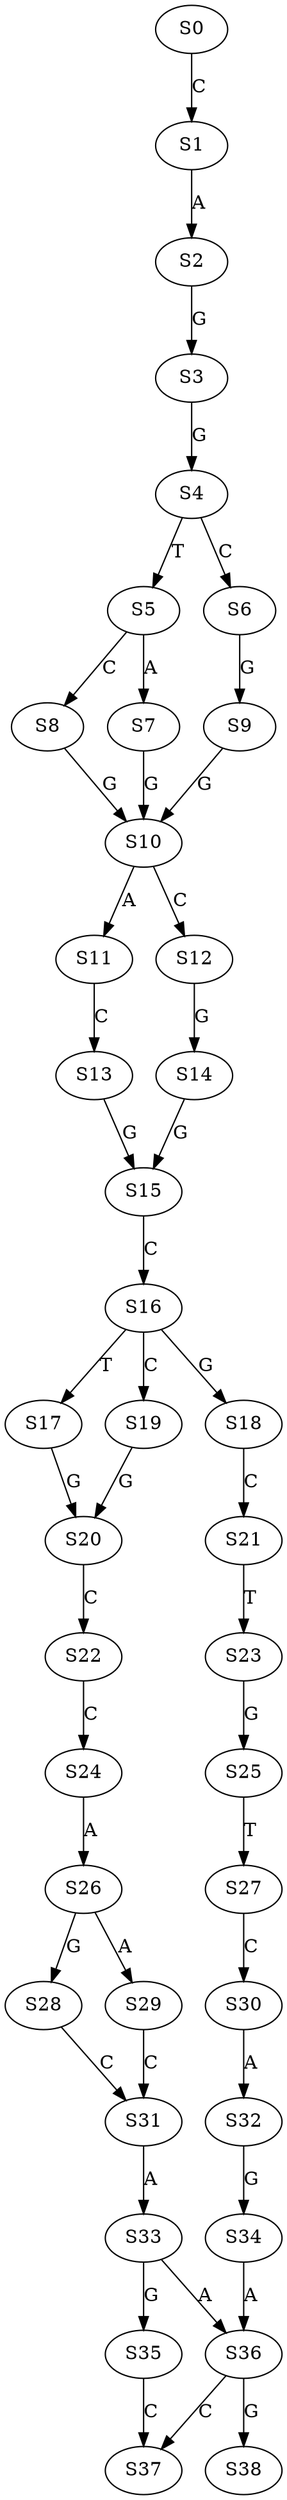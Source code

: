 strict digraph  {
	S0 -> S1 [ label = C ];
	S1 -> S2 [ label = A ];
	S2 -> S3 [ label = G ];
	S3 -> S4 [ label = G ];
	S4 -> S5 [ label = T ];
	S4 -> S6 [ label = C ];
	S5 -> S7 [ label = A ];
	S5 -> S8 [ label = C ];
	S6 -> S9 [ label = G ];
	S7 -> S10 [ label = G ];
	S8 -> S10 [ label = G ];
	S9 -> S10 [ label = G ];
	S10 -> S11 [ label = A ];
	S10 -> S12 [ label = C ];
	S11 -> S13 [ label = C ];
	S12 -> S14 [ label = G ];
	S13 -> S15 [ label = G ];
	S14 -> S15 [ label = G ];
	S15 -> S16 [ label = C ];
	S16 -> S17 [ label = T ];
	S16 -> S18 [ label = G ];
	S16 -> S19 [ label = C ];
	S17 -> S20 [ label = G ];
	S18 -> S21 [ label = C ];
	S19 -> S20 [ label = G ];
	S20 -> S22 [ label = C ];
	S21 -> S23 [ label = T ];
	S22 -> S24 [ label = C ];
	S23 -> S25 [ label = G ];
	S24 -> S26 [ label = A ];
	S25 -> S27 [ label = T ];
	S26 -> S28 [ label = G ];
	S26 -> S29 [ label = A ];
	S27 -> S30 [ label = C ];
	S28 -> S31 [ label = C ];
	S29 -> S31 [ label = C ];
	S30 -> S32 [ label = A ];
	S31 -> S33 [ label = A ];
	S32 -> S34 [ label = G ];
	S33 -> S35 [ label = G ];
	S33 -> S36 [ label = A ];
	S34 -> S36 [ label = A ];
	S35 -> S37 [ label = C ];
	S36 -> S38 [ label = G ];
	S36 -> S37 [ label = C ];
}

